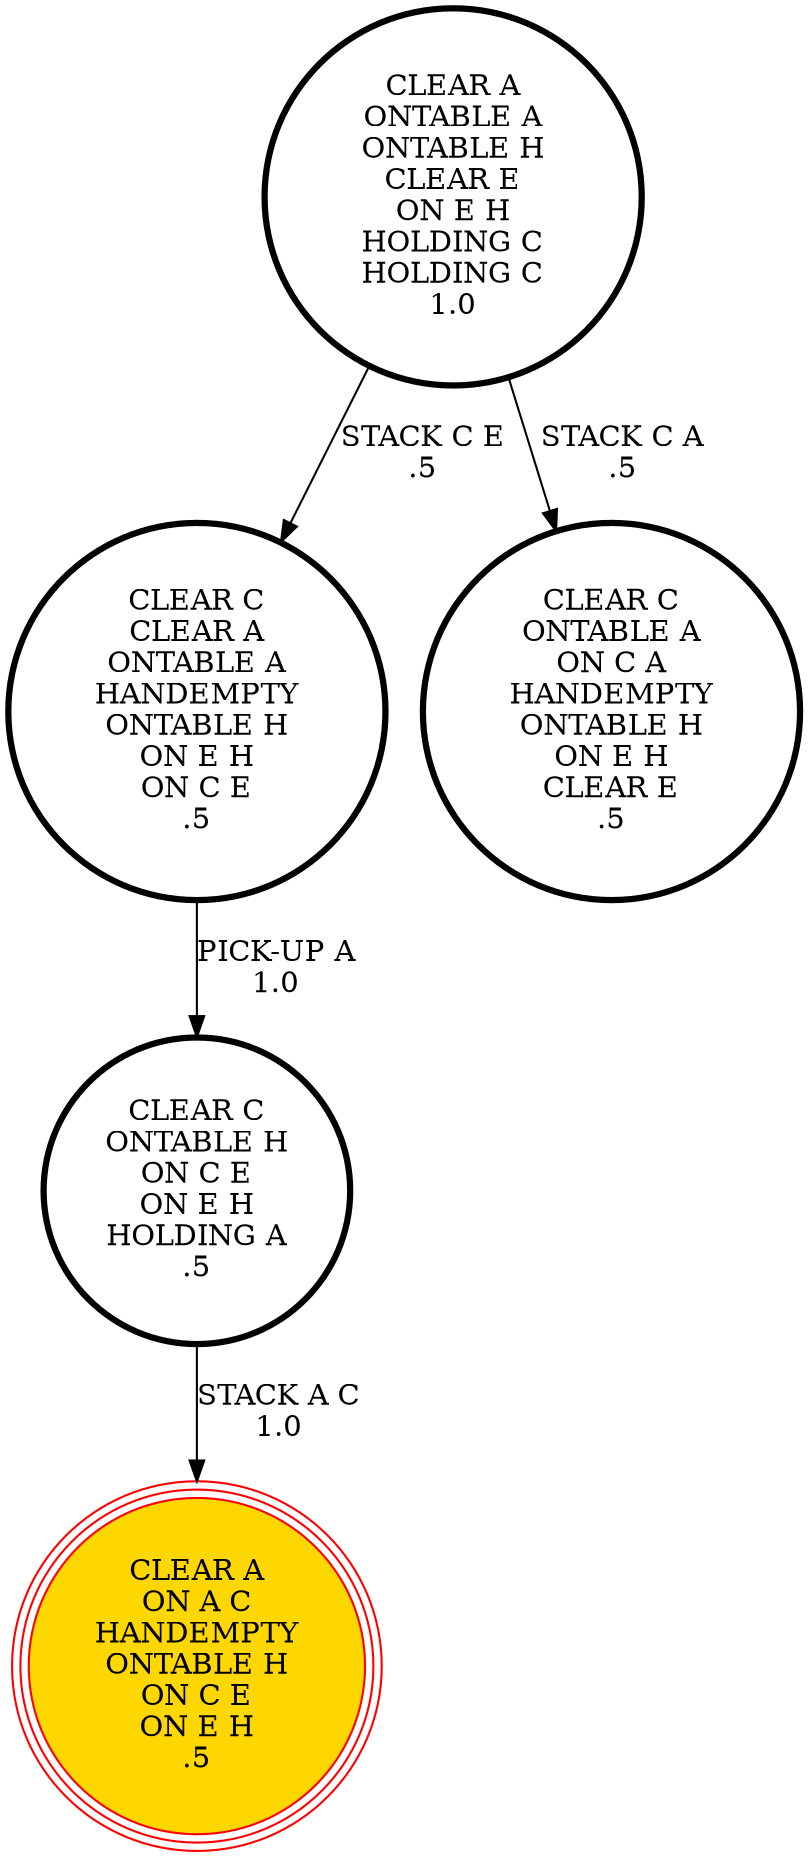 digraph {
"CLEAR C\nCLEAR A\nONTABLE A\nHANDEMPTY\nONTABLE H\nON E H\nON C E\n.5\n" -> "CLEAR C\nONTABLE H\nON C E\nON E H\nHOLDING A\n.5\n"[label="PICK-UP A\n1.0\n"];
"CLEAR A\nONTABLE A\nONTABLE H\nCLEAR E\nON E H\nHOLDING C\nHOLDING C\n1.0\n" -> "CLEAR C\nCLEAR A\nONTABLE A\nHANDEMPTY\nONTABLE H\nON E H\nON C E\n.5\n"[label="STACK C E\n.5\n"];
"CLEAR A\nONTABLE A\nONTABLE H\nCLEAR E\nON E H\nHOLDING C\nHOLDING C\n1.0\n" -> "CLEAR C\nONTABLE A\nON C A\nHANDEMPTY\nONTABLE H\nON E H\nCLEAR E\n.5\n"[label="STACK C A\n.5\n"];
"CLEAR C\nONTABLE H\nON C E\nON E H\nHOLDING A\n.5\n" -> "CLEAR A\nON A C\nHANDEMPTY\nONTABLE H\nON C E\nON E H\n.5\n"[label="STACK A C\n1.0\n"];
"CLEAR A\nON A C\nHANDEMPTY\nONTABLE H\nON C E\nON E H\n.5\n" [shape=circle, style=filled color=red, fillcolor=gold, peripheries=3];
"CLEAR C\nONTABLE A\nON C A\nHANDEMPTY\nONTABLE H\nON E H\nCLEAR E\n.5\n" [shape=circle, penwidth=3];
"CLEAR A\nON A C\nHANDEMPTY\nONTABLE H\nON C E\nON E H\n.5\n" [shape=circle, style=filled color=red, fillcolor=gold, peripheries=3];
"CLEAR C\nONTABLE H\nON C E\nON E H\nHOLDING A\n.5\n" [shape=circle, penwidth=3];
"CLEAR A\nONTABLE A\nONTABLE H\nCLEAR E\nON E H\nHOLDING C\nHOLDING C\n1.0\n" [shape=circle, penwidth=3];
"CLEAR C\nCLEAR A\nONTABLE A\nHANDEMPTY\nONTABLE H\nON E H\nON C E\n.5\n" [shape=circle, penwidth=3];
"CLEAR C\nONTABLE A\nON C A\nHANDEMPTY\nONTABLE H\nON E H\nCLEAR E\n.5\n" [shape=circle, penwidth=3];
}
